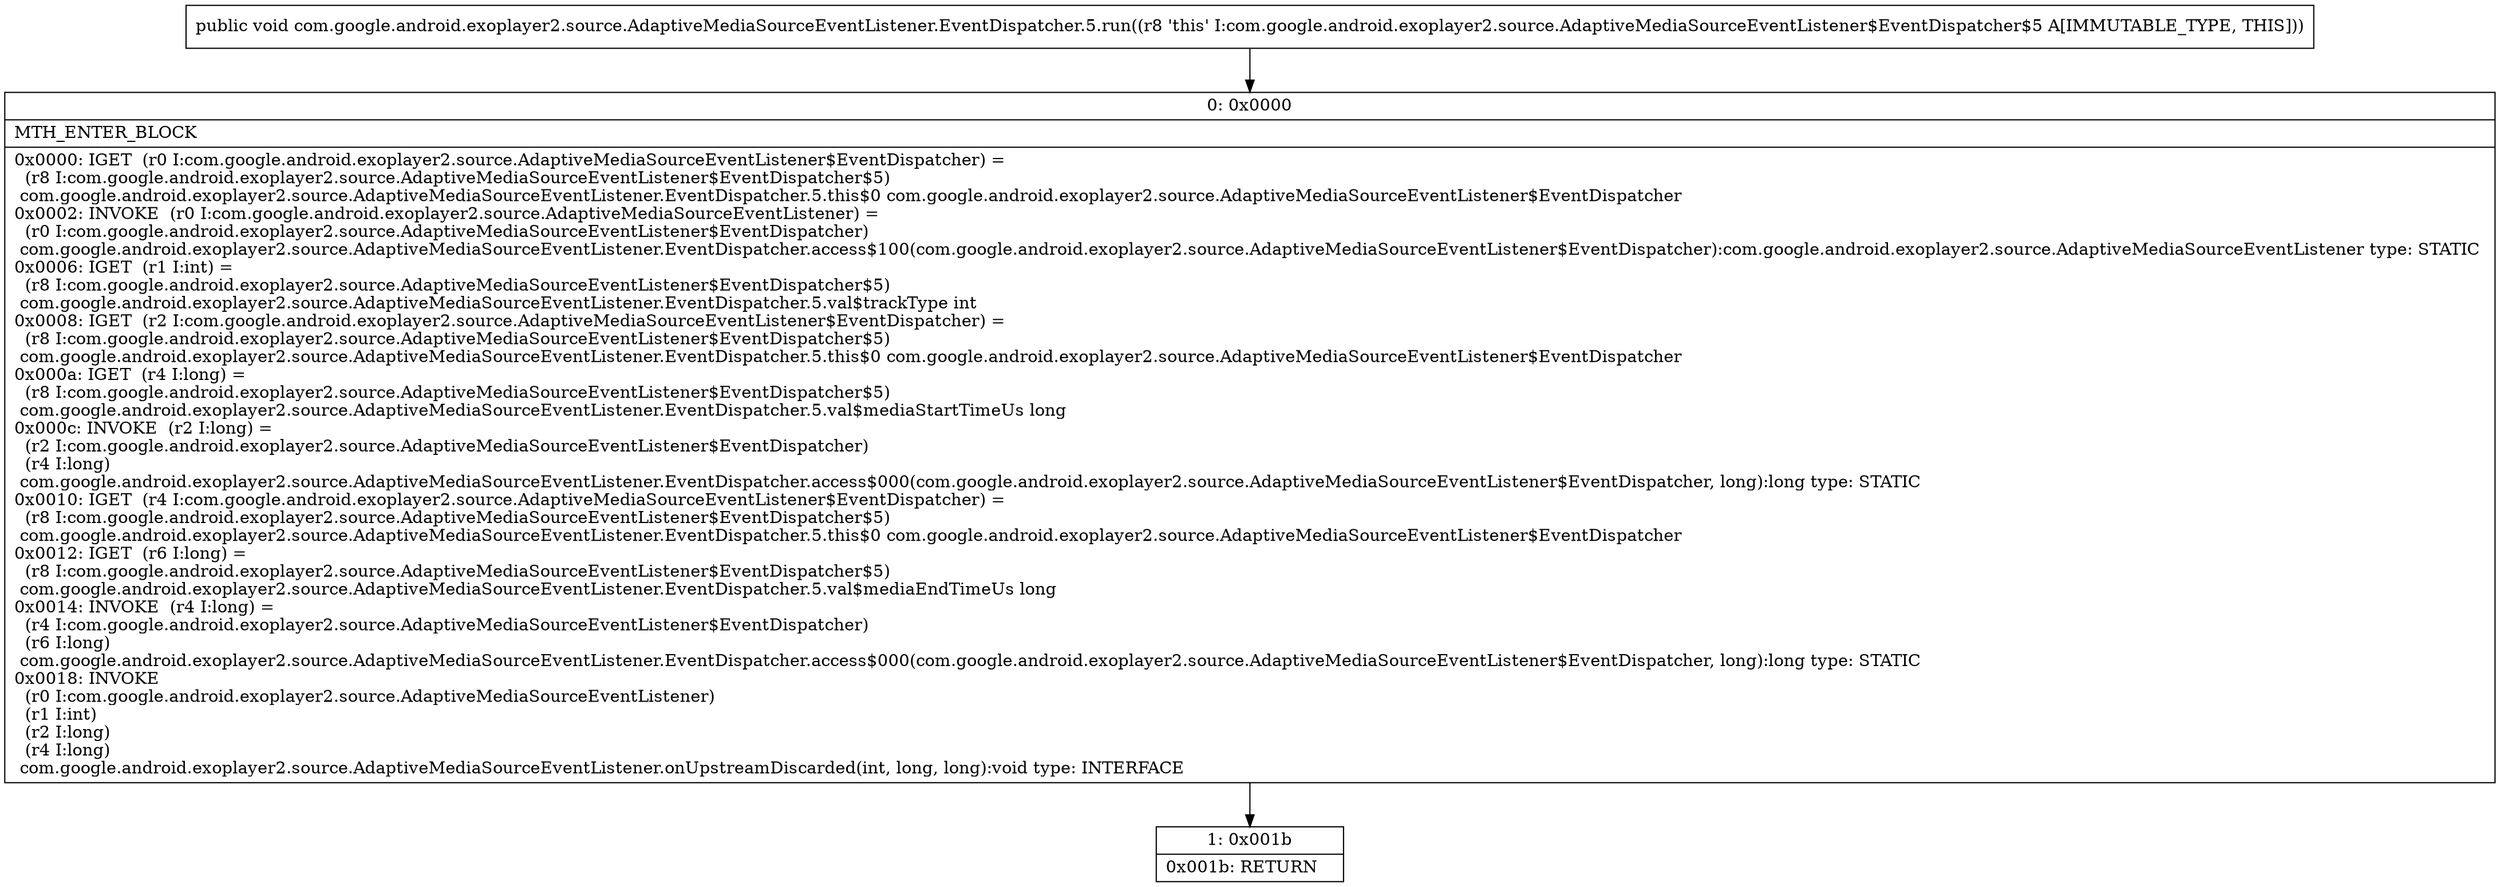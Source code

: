 digraph "CFG forcom.google.android.exoplayer2.source.AdaptiveMediaSourceEventListener.EventDispatcher.5.run()V" {
Node_0 [shape=record,label="{0\:\ 0x0000|MTH_ENTER_BLOCK\l|0x0000: IGET  (r0 I:com.google.android.exoplayer2.source.AdaptiveMediaSourceEventListener$EventDispatcher) = \l  (r8 I:com.google.android.exoplayer2.source.AdaptiveMediaSourceEventListener$EventDispatcher$5)\l com.google.android.exoplayer2.source.AdaptiveMediaSourceEventListener.EventDispatcher.5.this$0 com.google.android.exoplayer2.source.AdaptiveMediaSourceEventListener$EventDispatcher \l0x0002: INVOKE  (r0 I:com.google.android.exoplayer2.source.AdaptiveMediaSourceEventListener) = \l  (r0 I:com.google.android.exoplayer2.source.AdaptiveMediaSourceEventListener$EventDispatcher)\l com.google.android.exoplayer2.source.AdaptiveMediaSourceEventListener.EventDispatcher.access$100(com.google.android.exoplayer2.source.AdaptiveMediaSourceEventListener$EventDispatcher):com.google.android.exoplayer2.source.AdaptiveMediaSourceEventListener type: STATIC \l0x0006: IGET  (r1 I:int) = \l  (r8 I:com.google.android.exoplayer2.source.AdaptiveMediaSourceEventListener$EventDispatcher$5)\l com.google.android.exoplayer2.source.AdaptiveMediaSourceEventListener.EventDispatcher.5.val$trackType int \l0x0008: IGET  (r2 I:com.google.android.exoplayer2.source.AdaptiveMediaSourceEventListener$EventDispatcher) = \l  (r8 I:com.google.android.exoplayer2.source.AdaptiveMediaSourceEventListener$EventDispatcher$5)\l com.google.android.exoplayer2.source.AdaptiveMediaSourceEventListener.EventDispatcher.5.this$0 com.google.android.exoplayer2.source.AdaptiveMediaSourceEventListener$EventDispatcher \l0x000a: IGET  (r4 I:long) = \l  (r8 I:com.google.android.exoplayer2.source.AdaptiveMediaSourceEventListener$EventDispatcher$5)\l com.google.android.exoplayer2.source.AdaptiveMediaSourceEventListener.EventDispatcher.5.val$mediaStartTimeUs long \l0x000c: INVOKE  (r2 I:long) = \l  (r2 I:com.google.android.exoplayer2.source.AdaptiveMediaSourceEventListener$EventDispatcher)\l  (r4 I:long)\l com.google.android.exoplayer2.source.AdaptiveMediaSourceEventListener.EventDispatcher.access$000(com.google.android.exoplayer2.source.AdaptiveMediaSourceEventListener$EventDispatcher, long):long type: STATIC \l0x0010: IGET  (r4 I:com.google.android.exoplayer2.source.AdaptiveMediaSourceEventListener$EventDispatcher) = \l  (r8 I:com.google.android.exoplayer2.source.AdaptiveMediaSourceEventListener$EventDispatcher$5)\l com.google.android.exoplayer2.source.AdaptiveMediaSourceEventListener.EventDispatcher.5.this$0 com.google.android.exoplayer2.source.AdaptiveMediaSourceEventListener$EventDispatcher \l0x0012: IGET  (r6 I:long) = \l  (r8 I:com.google.android.exoplayer2.source.AdaptiveMediaSourceEventListener$EventDispatcher$5)\l com.google.android.exoplayer2.source.AdaptiveMediaSourceEventListener.EventDispatcher.5.val$mediaEndTimeUs long \l0x0014: INVOKE  (r4 I:long) = \l  (r4 I:com.google.android.exoplayer2.source.AdaptiveMediaSourceEventListener$EventDispatcher)\l  (r6 I:long)\l com.google.android.exoplayer2.source.AdaptiveMediaSourceEventListener.EventDispatcher.access$000(com.google.android.exoplayer2.source.AdaptiveMediaSourceEventListener$EventDispatcher, long):long type: STATIC \l0x0018: INVOKE  \l  (r0 I:com.google.android.exoplayer2.source.AdaptiveMediaSourceEventListener)\l  (r1 I:int)\l  (r2 I:long)\l  (r4 I:long)\l com.google.android.exoplayer2.source.AdaptiveMediaSourceEventListener.onUpstreamDiscarded(int, long, long):void type: INTERFACE \l}"];
Node_1 [shape=record,label="{1\:\ 0x001b|0x001b: RETURN   \l}"];
MethodNode[shape=record,label="{public void com.google.android.exoplayer2.source.AdaptiveMediaSourceEventListener.EventDispatcher.5.run((r8 'this' I:com.google.android.exoplayer2.source.AdaptiveMediaSourceEventListener$EventDispatcher$5 A[IMMUTABLE_TYPE, THIS])) }"];
MethodNode -> Node_0;
Node_0 -> Node_1;
}


